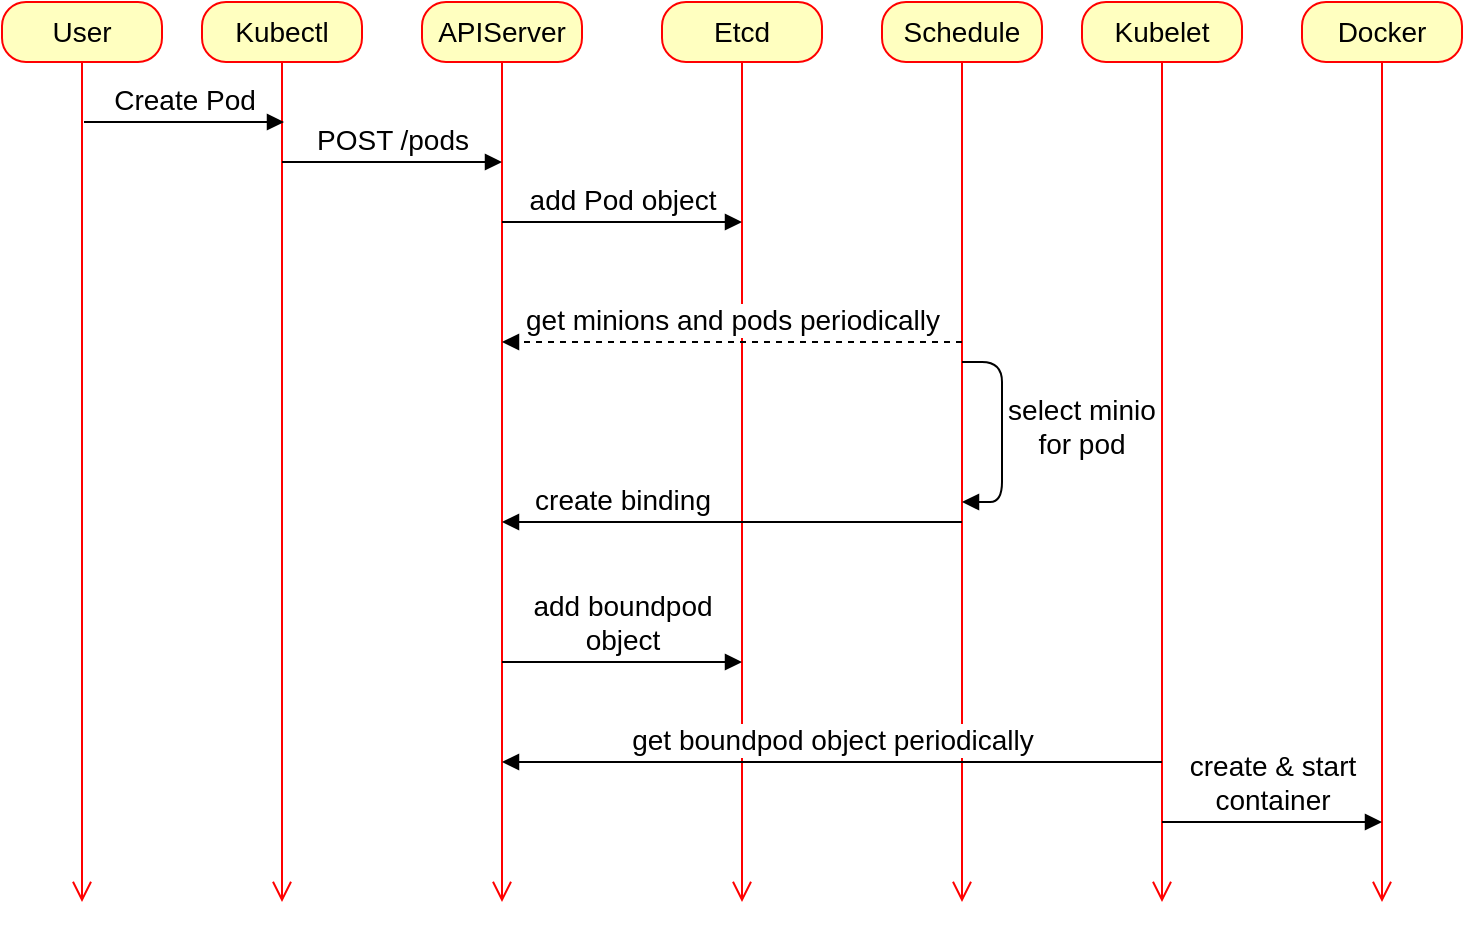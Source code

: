 <mxfile version="10.6.7" type="device"><diagram id="nJ7jRNs3K5om8-tMoAxV" name="Page-1"><mxGraphModel dx="1394" dy="824" grid="1" gridSize="10" guides="1" tooltips="1" connect="1" arrows="1" fold="1" page="1" pageScale="1" pageWidth="827" pageHeight="1169" math="0" shadow="0"><root><mxCell id="0"/><mxCell id="1" parent="0"/><mxCell id="dbb7zYvgSUc2OUxpzlgR-2" value="&lt;font style=&quot;font-size: 14px&quot;&gt;User&lt;/font&gt;" style="rounded=1;whiteSpace=wrap;html=1;arcSize=40;fontColor=#000000;fillColor=#ffffc0;strokeColor=#ff0000;" vertex="1" parent="1"><mxGeometry x="10" y="40" width="80" height="30" as="geometry"/></mxCell><mxCell id="dbb7zYvgSUc2OUxpzlgR-3" value="" style="edgeStyle=orthogonalEdgeStyle;html=1;verticalAlign=bottom;endArrow=open;endSize=8;strokeColor=#ff0000;" edge="1" source="dbb7zYvgSUc2OUxpzlgR-2" parent="1"><mxGeometry relative="1" as="geometry"><mxPoint x="50" y="490" as="targetPoint"/></mxGeometry></mxCell><mxCell id="dbb7zYvgSUc2OUxpzlgR-5" value="&lt;font style=&quot;font-size: 14px&quot;&gt;Kubectl&lt;/font&gt;" style="rounded=1;whiteSpace=wrap;html=1;arcSize=40;fontColor=#000000;fillColor=#ffffc0;strokeColor=#ff0000;" vertex="1" parent="1"><mxGeometry x="110" y="40" width="80" height="30" as="geometry"/></mxCell><mxCell id="dbb7zYvgSUc2OUxpzlgR-6" value="" style="edgeStyle=orthogonalEdgeStyle;html=1;verticalAlign=bottom;endArrow=open;endSize=8;strokeColor=#ff0000;" edge="1" parent="1" source="dbb7zYvgSUc2OUxpzlgR-5"><mxGeometry relative="1" as="geometry"><mxPoint x="150" y="490" as="targetPoint"/></mxGeometry></mxCell><mxCell id="dbb7zYvgSUc2OUxpzlgR-7" value="&lt;font style=&quot;font-size: 14px&quot;&gt;APIServer&lt;/font&gt;" style="rounded=1;whiteSpace=wrap;html=1;arcSize=40;fontColor=#000000;fillColor=#ffffc0;strokeColor=#ff0000;" vertex="1" parent="1"><mxGeometry x="220" y="40" width="80" height="30" as="geometry"/></mxCell><mxCell id="dbb7zYvgSUc2OUxpzlgR-8" value="" style="edgeStyle=orthogonalEdgeStyle;html=1;verticalAlign=bottom;endArrow=open;endSize=8;strokeColor=#ff0000;" edge="1" parent="1" source="dbb7zYvgSUc2OUxpzlgR-7"><mxGeometry relative="1" as="geometry"><mxPoint x="260" y="490" as="targetPoint"/></mxGeometry></mxCell><mxCell id="dbb7zYvgSUc2OUxpzlgR-9" value="&lt;font style=&quot;font-size: 14px&quot;&gt;Etcd&lt;/font&gt;" style="rounded=1;whiteSpace=wrap;html=1;arcSize=40;fontColor=#000000;fillColor=#ffffc0;strokeColor=#ff0000;" vertex="1" parent="1"><mxGeometry x="340" y="40" width="80" height="30" as="geometry"/></mxCell><mxCell id="dbb7zYvgSUc2OUxpzlgR-10" value="" style="edgeStyle=orthogonalEdgeStyle;html=1;verticalAlign=bottom;endArrow=open;endSize=8;strokeColor=#ff0000;" edge="1" parent="1" source="dbb7zYvgSUc2OUxpzlgR-9"><mxGeometry relative="1" as="geometry"><mxPoint x="380" y="490" as="targetPoint"/></mxGeometry></mxCell><mxCell id="dbb7zYvgSUc2OUxpzlgR-11" value="&lt;font style=&quot;font-size: 14px&quot;&gt;Schedule&lt;/font&gt;" style="rounded=1;whiteSpace=wrap;html=1;arcSize=40;fontColor=#000000;fillColor=#ffffc0;strokeColor=#ff0000;" vertex="1" parent="1"><mxGeometry x="450" y="40" width="80" height="30" as="geometry"/></mxCell><mxCell id="dbb7zYvgSUc2OUxpzlgR-12" value="" style="edgeStyle=orthogonalEdgeStyle;html=1;verticalAlign=bottom;endArrow=open;endSize=8;strokeColor=#ff0000;" edge="1" parent="1" source="dbb7zYvgSUc2OUxpzlgR-11"><mxGeometry relative="1" as="geometry"><mxPoint x="490" y="490" as="targetPoint"/></mxGeometry></mxCell><mxCell id="dbb7zYvgSUc2OUxpzlgR-13" value="&lt;font style=&quot;font-size: 14px&quot;&gt;Kubelet&lt;/font&gt;" style="rounded=1;whiteSpace=wrap;html=1;arcSize=40;fontColor=#000000;fillColor=#ffffc0;strokeColor=#ff0000;" vertex="1" parent="1"><mxGeometry x="550" y="40" width="80" height="30" as="geometry"/></mxCell><mxCell id="dbb7zYvgSUc2OUxpzlgR-14" value="" style="edgeStyle=orthogonalEdgeStyle;html=1;verticalAlign=bottom;endArrow=open;endSize=8;strokeColor=#ff0000;" edge="1" parent="1" source="dbb7zYvgSUc2OUxpzlgR-13"><mxGeometry relative="1" as="geometry"><mxPoint x="590" y="490" as="targetPoint"/></mxGeometry></mxCell><mxCell id="dbb7zYvgSUc2OUxpzlgR-15" value="&lt;font style=&quot;font-size: 14px&quot;&gt;Docker&lt;/font&gt;" style="rounded=1;whiteSpace=wrap;html=1;arcSize=40;fontColor=#000000;fillColor=#ffffc0;strokeColor=#ff0000;" vertex="1" parent="1"><mxGeometry x="660" y="40" width="80" height="30" as="geometry"/></mxCell><mxCell id="dbb7zYvgSUc2OUxpzlgR-16" value="" style="edgeStyle=orthogonalEdgeStyle;html=1;verticalAlign=bottom;endArrow=open;endSize=8;strokeColor=#ff0000;" edge="1" parent="1" source="dbb7zYvgSUc2OUxpzlgR-15"><mxGeometry relative="1" as="geometry"><mxPoint x="700" y="490" as="targetPoint"/></mxGeometry></mxCell><mxCell id="dbb7zYvgSUc2OUxpzlgR-23" value="&lt;font style=&quot;font-size: 14px&quot;&gt;Create Pod&lt;/font&gt;&lt;br&gt;" style="html=1;verticalAlign=bottom;endArrow=block;" edge="1" parent="1"><mxGeometry width="80" relative="1" as="geometry"><mxPoint x="51" y="100" as="sourcePoint"/><mxPoint x="151" y="100" as="targetPoint"/></mxGeometry></mxCell><mxCell id="dbb7zYvgSUc2OUxpzlgR-25" value="&lt;font style=&quot;font-size: 14px&quot;&gt;POST /pods&lt;/font&gt;" style="html=1;verticalAlign=bottom;endArrow=block;" edge="1" parent="1"><mxGeometry width="80" relative="1" as="geometry"><mxPoint x="150" y="120" as="sourcePoint"/><mxPoint x="260" y="120" as="targetPoint"/></mxGeometry></mxCell><mxCell id="dbb7zYvgSUc2OUxpzlgR-26" value="&lt;font style=&quot;font-size: 14px&quot;&gt;add Pod object&lt;/font&gt;" style="html=1;verticalAlign=bottom;endArrow=block;" edge="1" parent="1"><mxGeometry width="80" relative="1" as="geometry"><mxPoint x="260" y="150" as="sourcePoint"/><mxPoint x="380" y="150" as="targetPoint"/></mxGeometry></mxCell><mxCell id="dbb7zYvgSUc2OUxpzlgR-28" value="&lt;font style=&quot;font-size: 14px&quot;&gt;get minions and pods periodically&lt;/font&gt;" style="html=1;verticalAlign=bottom;endArrow=block;dashed=1;" edge="1" parent="1"><mxGeometry width="80" relative="1" as="geometry"><mxPoint x="490" y="210" as="sourcePoint"/><mxPoint x="260" y="210" as="targetPoint"/></mxGeometry></mxCell><mxCell id="dbb7zYvgSUc2OUxpzlgR-31" value="&lt;font style=&quot;font-size: 14px&quot;&gt;create binding&lt;/font&gt;" style="html=1;verticalAlign=bottom;endArrow=block;" edge="1" parent="1"><mxGeometry x="0.478" width="80" relative="1" as="geometry"><mxPoint x="490" y="300" as="sourcePoint"/><mxPoint x="260" y="300" as="targetPoint"/><mxPoint as="offset"/></mxGeometry></mxCell><mxCell id="dbb7zYvgSUc2OUxpzlgR-33" value="" style="endArrow=block;endFill=1;html=1;edgeStyle=orthogonalEdgeStyle;align=left;verticalAlign=top;" edge="1" parent="1"><mxGeometry x="-1" relative="1" as="geometry"><mxPoint x="490" y="220" as="sourcePoint"/><mxPoint x="490" y="290" as="targetPoint"/><Array as="points"><mxPoint x="510" y="220"/><mxPoint x="510" y="290"/></Array></mxGeometry></mxCell><mxCell id="dbb7zYvgSUc2OUxpzlgR-34" value="" style="resizable=0;html=1;align=left;verticalAlign=bottom;labelBackgroundColor=#ffffff;fontSize=10;" connectable="0" vertex="1" parent="dbb7zYvgSUc2OUxpzlgR-33"><mxGeometry x="-1" relative="1" as="geometry"/></mxCell><mxCell id="dbb7zYvgSUc2OUxpzlgR-35" value="&lt;font style=&quot;font-size: 14px&quot;&gt;select minio &lt;br&gt;for pod&lt;/font&gt;" style="text;html=1;strokeColor=none;fillColor=none;align=center;verticalAlign=middle;whiteSpace=wrap;rounded=0;" vertex="1" parent="1"><mxGeometry x="510" y="232" width="80" height="40" as="geometry"/></mxCell><mxCell id="dbb7zYvgSUc2OUxpzlgR-36" value="&lt;font style=&quot;font-size: 14px&quot;&gt;add boundpod &lt;br&gt;object&lt;/font&gt;" style="html=1;verticalAlign=bottom;endArrow=block;" edge="1" parent="1"><mxGeometry width="80" relative="1" as="geometry"><mxPoint x="260" y="370" as="sourcePoint"/><mxPoint x="380" y="370" as="targetPoint"/></mxGeometry></mxCell><mxCell id="dbb7zYvgSUc2OUxpzlgR-37" value="&lt;font style=&quot;font-size: 14px&quot;&gt;get boundpod object periodically&lt;/font&gt;" style="html=1;verticalAlign=bottom;endArrow=block;" edge="1" parent="1"><mxGeometry width="80" relative="1" as="geometry"><mxPoint x="590" y="420" as="sourcePoint"/><mxPoint x="260" y="420" as="targetPoint"/></mxGeometry></mxCell><mxCell id="dbb7zYvgSUc2OUxpzlgR-38" value="&lt;font style=&quot;font-size: 14px&quot;&gt;create &amp;amp; start &lt;br&gt;container&lt;/font&gt;" style="html=1;verticalAlign=bottom;endArrow=block;" edge="1" parent="1"><mxGeometry width="80" relative="1" as="geometry"><mxPoint x="590" y="450" as="sourcePoint"/><mxPoint x="700" y="450" as="targetPoint"/></mxGeometry></mxCell></root></mxGraphModel></diagram></mxfile>